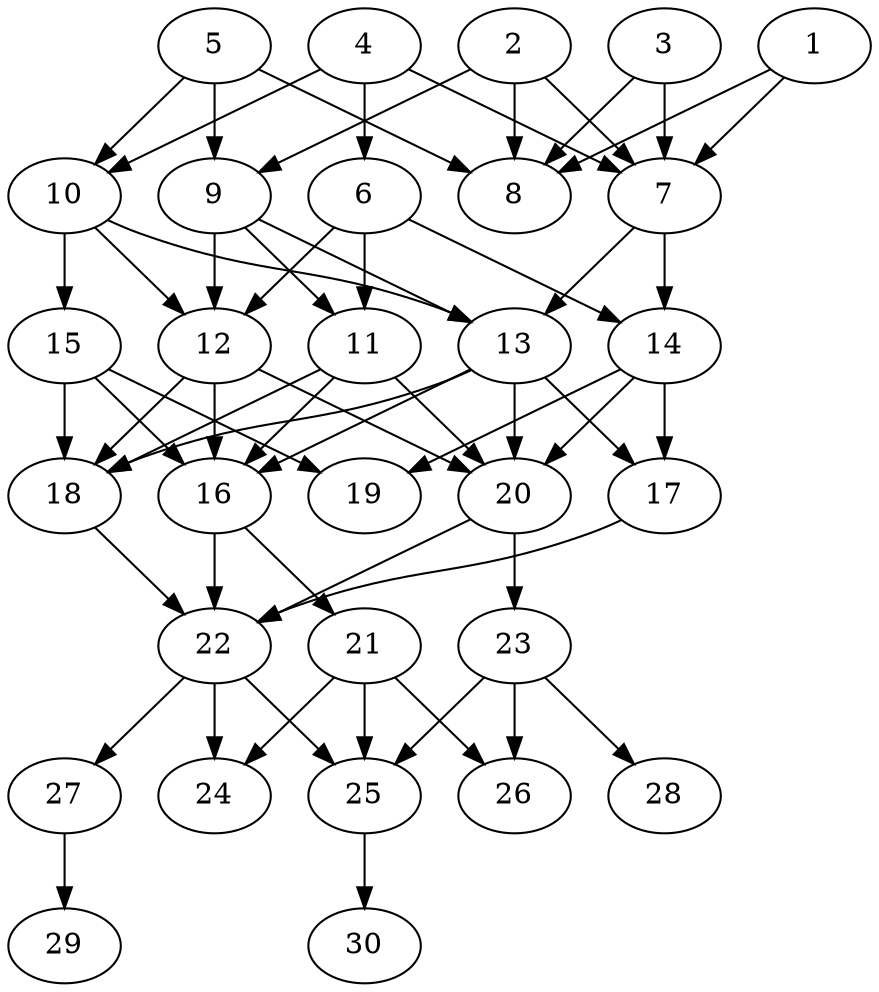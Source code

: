 // DAG automatically generated by daggen at Thu Oct  3 14:04:18 2019
// ./daggen --dot -n 30 --ccr 0.3 --fat 0.5 --regular 0.7 --density 0.7 --mindata 5242880 --maxdata 52428800 
digraph G {
  1 [size="116684800", alpha="0.15", expect_size="35005440"] 
  1 -> 7 [size ="35005440"]
  1 -> 8 [size ="35005440"]
  2 [size="119661227", alpha="0.19", expect_size="35898368"] 
  2 -> 7 [size ="35898368"]
  2 -> 8 [size ="35898368"]
  2 -> 9 [size ="35898368"]
  3 [size="39700480", alpha="0.19", expect_size="11910144"] 
  3 -> 7 [size ="11910144"]
  3 -> 8 [size ="11910144"]
  4 [size="100055040", alpha="0.15", expect_size="30016512"] 
  4 -> 6 [size ="30016512"]
  4 -> 7 [size ="30016512"]
  4 -> 10 [size ="30016512"]
  5 [size="56282453", alpha="0.10", expect_size="16884736"] 
  5 -> 8 [size ="16884736"]
  5 -> 9 [size ="16884736"]
  5 -> 10 [size ="16884736"]
  6 [size="91890347", alpha="0.12", expect_size="27567104"] 
  6 -> 11 [size ="27567104"]
  6 -> 12 [size ="27567104"]
  6 -> 14 [size ="27567104"]
  7 [size="70311253", alpha="0.02", expect_size="21093376"] 
  7 -> 13 [size ="21093376"]
  7 -> 14 [size ="21093376"]
  8 [size="167598080", alpha="0.08", expect_size="50279424"] 
  9 [size="134161067", alpha="0.04", expect_size="40248320"] 
  9 -> 11 [size ="40248320"]
  9 -> 12 [size ="40248320"]
  9 -> 13 [size ="40248320"]
  10 [size="88992427", alpha="0.14", expect_size="26697728"] 
  10 -> 12 [size ="26697728"]
  10 -> 13 [size ="26697728"]
  10 -> 15 [size ="26697728"]
  11 [size="68352000", alpha="0.08", expect_size="20505600"] 
  11 -> 16 [size ="20505600"]
  11 -> 18 [size ="20505600"]
  11 -> 20 [size ="20505600"]
  12 [size="29265920", alpha="0.11", expect_size="8779776"] 
  12 -> 16 [size ="8779776"]
  12 -> 18 [size ="8779776"]
  12 -> 20 [size ="8779776"]
  13 [size="24753493", alpha="0.18", expect_size="7426048"] 
  13 -> 16 [size ="7426048"]
  13 -> 17 [size ="7426048"]
  13 -> 18 [size ="7426048"]
  13 -> 20 [size ="7426048"]
  14 [size="18111147", alpha="0.16", expect_size="5433344"] 
  14 -> 17 [size ="5433344"]
  14 -> 19 [size ="5433344"]
  14 -> 20 [size ="5433344"]
  15 [size="137925973", alpha="0.10", expect_size="41377792"] 
  15 -> 16 [size ="41377792"]
  15 -> 18 [size ="41377792"]
  15 -> 19 [size ="41377792"]
  16 [size="62627840", alpha="0.02", expect_size="18788352"] 
  16 -> 21 [size ="18788352"]
  16 -> 22 [size ="18788352"]
  17 [size="159590400", alpha="0.05", expect_size="47877120"] 
  17 -> 22 [size ="47877120"]
  18 [size="171786240", alpha="0.11", expect_size="51535872"] 
  18 -> 22 [size ="51535872"]
  19 [size="81329493", alpha="0.13", expect_size="24398848"] 
  20 [size="112274773", alpha="0.18", expect_size="33682432"] 
  20 -> 22 [size ="33682432"]
  20 -> 23 [size ="33682432"]
  21 [size="65112747", alpha="0.16", expect_size="19533824"] 
  21 -> 24 [size ="19533824"]
  21 -> 25 [size ="19533824"]
  21 -> 26 [size ="19533824"]
  22 [size="131338240", alpha="0.07", expect_size="39401472"] 
  22 -> 24 [size ="39401472"]
  22 -> 25 [size ="39401472"]
  22 -> 27 [size ="39401472"]
  23 [size="57190400", alpha="0.00", expect_size="17157120"] 
  23 -> 25 [size ="17157120"]
  23 -> 26 [size ="17157120"]
  23 -> 28 [size ="17157120"]
  24 [size="43779413", alpha="0.04", expect_size="13133824"] 
  25 [size="169820160", alpha="0.13", expect_size="50946048"] 
  25 -> 30 [size ="50946048"]
  26 [size="92975787", alpha="0.12", expect_size="27892736"] 
  27 [size="107605333", alpha="0.17", expect_size="32281600"] 
  27 -> 29 [size ="32281600"]
  28 [size="149189973", alpha="0.01", expect_size="44756992"] 
  29 [size="79107413", alpha="0.00", expect_size="23732224"] 
  30 [size="24036693", alpha="0.08", expect_size="7211008"] 
}
